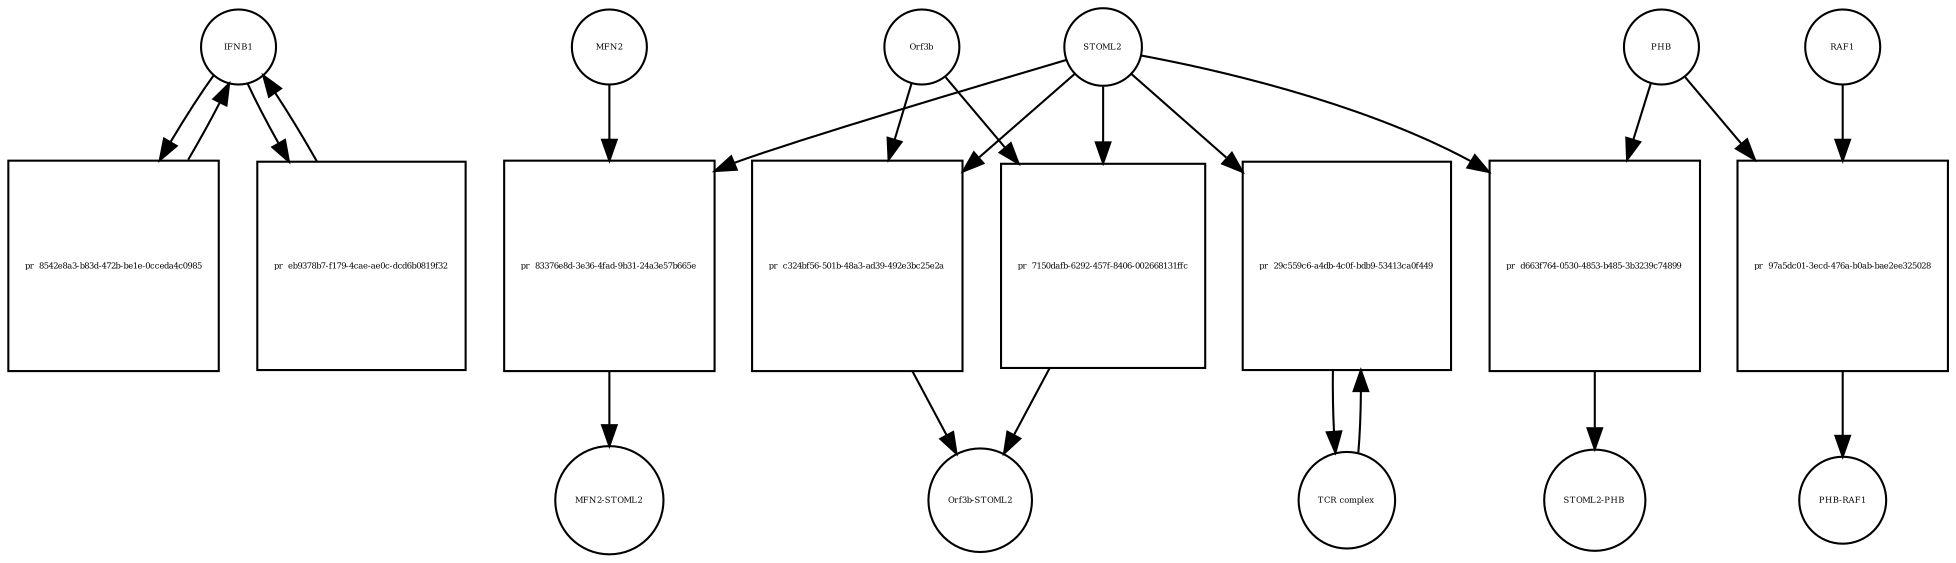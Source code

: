 strict digraph  {
IFNB1 [annotation=urn_miriam_uniprot_P01574, bipartite=0, cls=macromolecule, fontsize=4, label=IFNB1, shape=circle];
"pr_8542e8a3-b83d-472b-be1e-0cceda4c0985" [annotation="", bipartite=1, cls=process, fontsize=4, label="pr_8542e8a3-b83d-472b-be1e-0cceda4c0985", shape=square];
"pr_eb9378b7-f179-4cae-ae0c-dcd6b0819f32" [annotation="", bipartite=1, cls=process, fontsize=4, label="pr_eb9378b7-f179-4cae-ae0c-dcd6b0819f32", shape=square];
STOML2 [annotation=urn_miriam_pubmed_18641330, bipartite=0, cls="macromolecule multimer", fontsize=4, label=STOML2, shape=circle];
"pr_83376e8d-3e36-4fad-9b31-24a3e57b665e" [annotation="", bipartite=1, cls=process, fontsize=4, label="pr_83376e8d-3e36-4fad-9b31-24a3e57b665e", shape=square];
MFN2 [annotation=urn_miriam_uniprot_O95140, bipartite=0, cls=macromolecule, fontsize=4, label=MFN2, shape=circle];
"MFN2-STOML2" [annotation="", bipartite=0, cls=complex, fontsize=4, label="MFN2-STOML2", shape=circle];
Orf3b [annotation="", bipartite=0, cls=macromolecule, fontsize=4, label=Orf3b, shape=circle];
"pr_c324bf56-501b-48a3-ad39-492e3bc25e2a" [annotation="", bipartite=1, cls=process, fontsize=4, label="pr_c324bf56-501b-48a3-ad39-492e3bc25e2a", shape=square];
"Orf3b-STOML2" [annotation="", bipartite=0, cls=complex, fontsize=4, label="Orf3b-STOML2", shape=circle];
"pr_d663f764-0530-4853-b485-3b3239c74899" [annotation="", bipartite=1, cls=process, fontsize=4, label="pr_d663f764-0530-4853-b485-3b3239c74899", shape=square];
PHB [annotation=urn_miriam_uniprot_P35232, bipartite=0, cls=macromolecule, fontsize=4, label=PHB, shape=circle];
"STOML2-PHB" [annotation="", bipartite=0, cls=complex, fontsize=4, label="STOML2-PHB", shape=circle];
"pr_97a5dc01-3ecd-476a-b0ab-bae2ee325028" [annotation="", bipartite=1, cls=process, fontsize=4, label="pr_97a5dc01-3ecd-476a-b0ab-bae2ee325028", shape=square];
RAF1 [annotation=urn_miriam_uniprot_P04049, bipartite=0, cls=macromolecule, fontsize=4, label=RAF1, shape=circle];
"PHB-RAF1" [annotation="", bipartite=0, cls=complex, fontsize=4, label="PHB-RAF1", shape=circle];
"pr_7150dafb-6292-457f-8406-002668131ffc" [annotation="", bipartite=1, cls=process, fontsize=4, label="pr_7150dafb-6292-457f-8406-002668131ffc", shape=square];
"pr_29c559c6-a4db-4c0f-bdb9-53413ca0f449" [annotation="", bipartite=1, cls=process, fontsize=4, label="pr_29c559c6-a4db-4c0f-bdb9-53413ca0f449", shape=square];
"TCR complex" [annotation="urn_miriam_uniprot_P07766|urn_miriam_uniprot_P04234|urn_miriam_uniprot_P09693|urn_miriam_uniprot_P20963|urn_miriam_uniprot_P01848|urn_miriam_uniprot_Q9UJZ1|urn_miriam_uniprot_P0DSE2", bipartite=0, cls=complex, fontsize=4, label="TCR complex", shape=circle];
IFNB1 -> "pr_8542e8a3-b83d-472b-be1e-0cceda4c0985"  [annotation="", interaction_type=consumption];
IFNB1 -> "pr_eb9378b7-f179-4cae-ae0c-dcd6b0819f32"  [annotation="", interaction_type=consumption];
"pr_8542e8a3-b83d-472b-be1e-0cceda4c0985" -> IFNB1  [annotation="", interaction_type=production];
"pr_eb9378b7-f179-4cae-ae0c-dcd6b0819f32" -> IFNB1  [annotation="", interaction_type=production];
STOML2 -> "pr_83376e8d-3e36-4fad-9b31-24a3e57b665e"  [annotation="", interaction_type=consumption];
STOML2 -> "pr_c324bf56-501b-48a3-ad39-492e3bc25e2a"  [annotation="", interaction_type=consumption];
STOML2 -> "pr_d663f764-0530-4853-b485-3b3239c74899"  [annotation="", interaction_type=consumption];
STOML2 -> "pr_7150dafb-6292-457f-8406-002668131ffc"  [annotation="", interaction_type=consumption];
STOML2 -> "pr_29c559c6-a4db-4c0f-bdb9-53413ca0f449"  [annotation="", interaction_type=consumption];
"pr_83376e8d-3e36-4fad-9b31-24a3e57b665e" -> "MFN2-STOML2"  [annotation="", interaction_type=production];
MFN2 -> "pr_83376e8d-3e36-4fad-9b31-24a3e57b665e"  [annotation="", interaction_type=consumption];
Orf3b -> "pr_c324bf56-501b-48a3-ad39-492e3bc25e2a"  [annotation="", interaction_type=consumption];
Orf3b -> "pr_7150dafb-6292-457f-8406-002668131ffc"  [annotation="", interaction_type=consumption];
"pr_c324bf56-501b-48a3-ad39-492e3bc25e2a" -> "Orf3b-STOML2"  [annotation="", interaction_type=production];
"pr_d663f764-0530-4853-b485-3b3239c74899" -> "STOML2-PHB"  [annotation="", interaction_type=production];
PHB -> "pr_d663f764-0530-4853-b485-3b3239c74899"  [annotation="", interaction_type=consumption];
PHB -> "pr_97a5dc01-3ecd-476a-b0ab-bae2ee325028"  [annotation="", interaction_type=consumption];
"pr_97a5dc01-3ecd-476a-b0ab-bae2ee325028" -> "PHB-RAF1"  [annotation="", interaction_type=production];
RAF1 -> "pr_97a5dc01-3ecd-476a-b0ab-bae2ee325028"  [annotation="", interaction_type=consumption];
"pr_7150dafb-6292-457f-8406-002668131ffc" -> "Orf3b-STOML2"  [annotation="", interaction_type=production];
"pr_29c559c6-a4db-4c0f-bdb9-53413ca0f449" -> "TCR complex"  [annotation="", interaction_type=production];
"TCR complex" -> "pr_29c559c6-a4db-4c0f-bdb9-53413ca0f449"  [annotation="", interaction_type=consumption];
}

